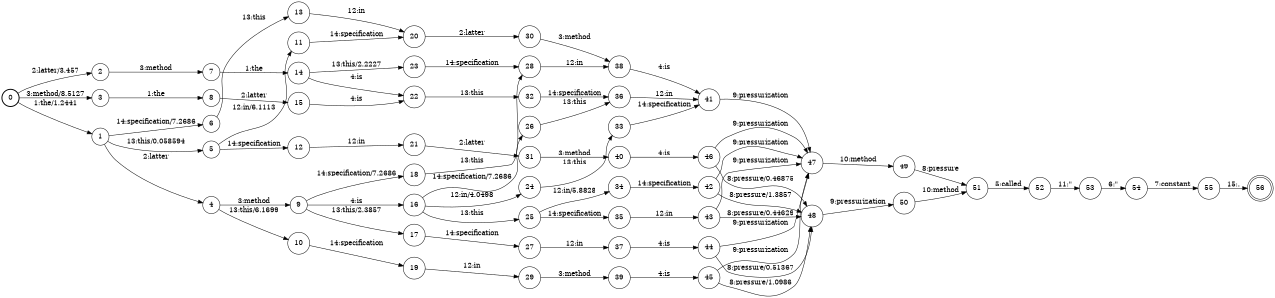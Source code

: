 digraph FST {
rankdir = LR;
size = "8.5,11";
label = "";
center = 1;
orientation = Portrait;
ranksep = "0.4";
nodesep = "0.25";
0 [label = "0", shape = circle, style = bold, fontsize = 14]
	0 -> 1 [label = "1:the/1.2441", fontsize = 14];
	0 -> 2 [label = "2:latter/3.457", fontsize = 14];
	0 -> 3 [label = "3:method/8.5127", fontsize = 14];
1 [label = "1", shape = circle, style = solid, fontsize = 14]
	1 -> 4 [label = "2:latter", fontsize = 14];
	1 -> 5 [label = "13:this/0.058594", fontsize = 14];
	1 -> 6 [label = "14:specification/7.2686", fontsize = 14];
2 [label = "2", shape = circle, style = solid, fontsize = 14]
	2 -> 7 [label = "3:method", fontsize = 14];
3 [label = "3", shape = circle, style = solid, fontsize = 14]
	3 -> 8 [label = "1:the", fontsize = 14];
4 [label = "4", shape = circle, style = solid, fontsize = 14]
	4 -> 9 [label = "3:method", fontsize = 14];
	4 -> 10 [label = "13:this/6.1699", fontsize = 14];
5 [label = "5", shape = circle, style = solid, fontsize = 14]
	5 -> 11 [label = "12:in/6.1113", fontsize = 14];
	5 -> 12 [label = "14:specification", fontsize = 14];
6 [label = "6", shape = circle, style = solid, fontsize = 14]
	6 -> 13 [label = "13:this", fontsize = 14];
7 [label = "7", shape = circle, style = solid, fontsize = 14]
	7 -> 14 [label = "1:the", fontsize = 14];
8 [label = "8", shape = circle, style = solid, fontsize = 14]
	8 -> 15 [label = "2:latter", fontsize = 14];
9 [label = "9", shape = circle, style = solid, fontsize = 14]
	9 -> 16 [label = "4:is", fontsize = 14];
	9 -> 17 [label = "13:this/2.3857", fontsize = 14];
	9 -> 18 [label = "14:specification/7.2686", fontsize = 14];
10 [label = "10", shape = circle, style = solid, fontsize = 14]
	10 -> 19 [label = "14:specification", fontsize = 14];
11 [label = "11", shape = circle, style = solid, fontsize = 14]
	11 -> 20 [label = "14:specification", fontsize = 14];
12 [label = "12", shape = circle, style = solid, fontsize = 14]
	12 -> 21 [label = "12:in", fontsize = 14];
13 [label = "13", shape = circle, style = solid, fontsize = 14]
	13 -> 20 [label = "12:in", fontsize = 14];
14 [label = "14", shape = circle, style = solid, fontsize = 14]
	14 -> 22 [label = "4:is", fontsize = 14];
	14 -> 23 [label = "13:this/2.2227", fontsize = 14];
15 [label = "15", shape = circle, style = solid, fontsize = 14]
	15 -> 22 [label = "4:is", fontsize = 14];
16 [label = "16", shape = circle, style = solid, fontsize = 14]
	16 -> 24 [label = "12:in/4.0498", fontsize = 14];
	16 -> 25 [label = "13:this", fontsize = 14];
	16 -> 26 [label = "14:specification/7.2686", fontsize = 14];
17 [label = "17", shape = circle, style = solid, fontsize = 14]
	17 -> 27 [label = "14:specification", fontsize = 14];
18 [label = "18", shape = circle, style = solid, fontsize = 14]
	18 -> 28 [label = "13:this", fontsize = 14];
19 [label = "19", shape = circle, style = solid, fontsize = 14]
	19 -> 29 [label = "12:in", fontsize = 14];
20 [label = "20", shape = circle, style = solid, fontsize = 14]
	20 -> 30 [label = "2:latter", fontsize = 14];
21 [label = "21", shape = circle, style = solid, fontsize = 14]
	21 -> 31 [label = "2:latter", fontsize = 14];
22 [label = "22", shape = circle, style = solid, fontsize = 14]
	22 -> 32 [label = "13:this", fontsize = 14];
23 [label = "23", shape = circle, style = solid, fontsize = 14]
	23 -> 28 [label = "14:specification", fontsize = 14];
24 [label = "24", shape = circle, style = solid, fontsize = 14]
	24 -> 33 [label = "13:this", fontsize = 14];
25 [label = "25", shape = circle, style = solid, fontsize = 14]
	25 -> 34 [label = "12:in/5.8828", fontsize = 14];
	25 -> 35 [label = "14:specification", fontsize = 14];
26 [label = "26", shape = circle, style = solid, fontsize = 14]
	26 -> 36 [label = "13:this", fontsize = 14];
27 [label = "27", shape = circle, style = solid, fontsize = 14]
	27 -> 37 [label = "12:in", fontsize = 14];
28 [label = "28", shape = circle, style = solid, fontsize = 14]
	28 -> 38 [label = "12:in", fontsize = 14];
29 [label = "29", shape = circle, style = solid, fontsize = 14]
	29 -> 39 [label = "3:method", fontsize = 14];
30 [label = "30", shape = circle, style = solid, fontsize = 14]
	30 -> 38 [label = "3:method", fontsize = 14];
31 [label = "31", shape = circle, style = solid, fontsize = 14]
	31 -> 40 [label = "3:method", fontsize = 14];
32 [label = "32", shape = circle, style = solid, fontsize = 14]
	32 -> 36 [label = "14:specification", fontsize = 14];
33 [label = "33", shape = circle, style = solid, fontsize = 14]
	33 -> 41 [label = "14:specification", fontsize = 14];
34 [label = "34", shape = circle, style = solid, fontsize = 14]
	34 -> 42 [label = "14:specification", fontsize = 14];
35 [label = "35", shape = circle, style = solid, fontsize = 14]
	35 -> 43 [label = "12:in", fontsize = 14];
36 [label = "36", shape = circle, style = solid, fontsize = 14]
	36 -> 41 [label = "12:in", fontsize = 14];
37 [label = "37", shape = circle, style = solid, fontsize = 14]
	37 -> 44 [label = "4:is", fontsize = 14];
38 [label = "38", shape = circle, style = solid, fontsize = 14]
	38 -> 41 [label = "4:is", fontsize = 14];
39 [label = "39", shape = circle, style = solid, fontsize = 14]
	39 -> 45 [label = "4:is", fontsize = 14];
40 [label = "40", shape = circle, style = solid, fontsize = 14]
	40 -> 46 [label = "4:is", fontsize = 14];
41 [label = "41", shape = circle, style = solid, fontsize = 14]
	41 -> 47 [label = "9:pressurization", fontsize = 14];
42 [label = "42", shape = circle, style = solid, fontsize = 14]
	42 -> 48 [label = "8:pressure/1.3857", fontsize = 14];
	42 -> 47 [label = "9:pressurization", fontsize = 14];
43 [label = "43", shape = circle, style = solid, fontsize = 14]
	43 -> 48 [label = "8:pressure/0.44629", fontsize = 14];
	43 -> 47 [label = "9:pressurization", fontsize = 14];
44 [label = "44", shape = circle, style = solid, fontsize = 14]
	44 -> 48 [label = "8:pressure/0.51367", fontsize = 14];
	44 -> 47 [label = "9:pressurization", fontsize = 14];
45 [label = "45", shape = circle, style = solid, fontsize = 14]
	45 -> 48 [label = "8:pressure/1.0986", fontsize = 14];
	45 -> 47 [label = "9:pressurization", fontsize = 14];
46 [label = "46", shape = circle, style = solid, fontsize = 14]
	46 -> 48 [label = "8:pressure/0.46875", fontsize = 14];
	46 -> 47 [label = "9:pressurization", fontsize = 14];
47 [label = "47", shape = circle, style = solid, fontsize = 14]
	47 -> 49 [label = "10:method", fontsize = 14];
48 [label = "48", shape = circle, style = solid, fontsize = 14]
	48 -> 50 [label = "9:pressurization", fontsize = 14];
49 [label = "49", shape = circle, style = solid, fontsize = 14]
	49 -> 51 [label = "8:pressure", fontsize = 14];
50 [label = "50", shape = circle, style = solid, fontsize = 14]
	50 -> 51 [label = "10:method", fontsize = 14];
51 [label = "51", shape = circle, style = solid, fontsize = 14]
	51 -> 52 [label = "5:called", fontsize = 14];
52 [label = "52", shape = circle, style = solid, fontsize = 14]
	52 -> 53 [label = "11:&quot;", fontsize = 14];
53 [label = "53", shape = circle, style = solid, fontsize = 14]
	53 -> 54 [label = "6:&quot;", fontsize = 14];
54 [label = "54", shape = circle, style = solid, fontsize = 14]
	54 -> 55 [label = "7:constant", fontsize = 14];
55 [label = "55", shape = circle, style = solid, fontsize = 14]
	55 -> 56 [label = "15:.", fontsize = 14];
56 [label = "56", shape = doublecircle, style = solid, fontsize = 14]
}
